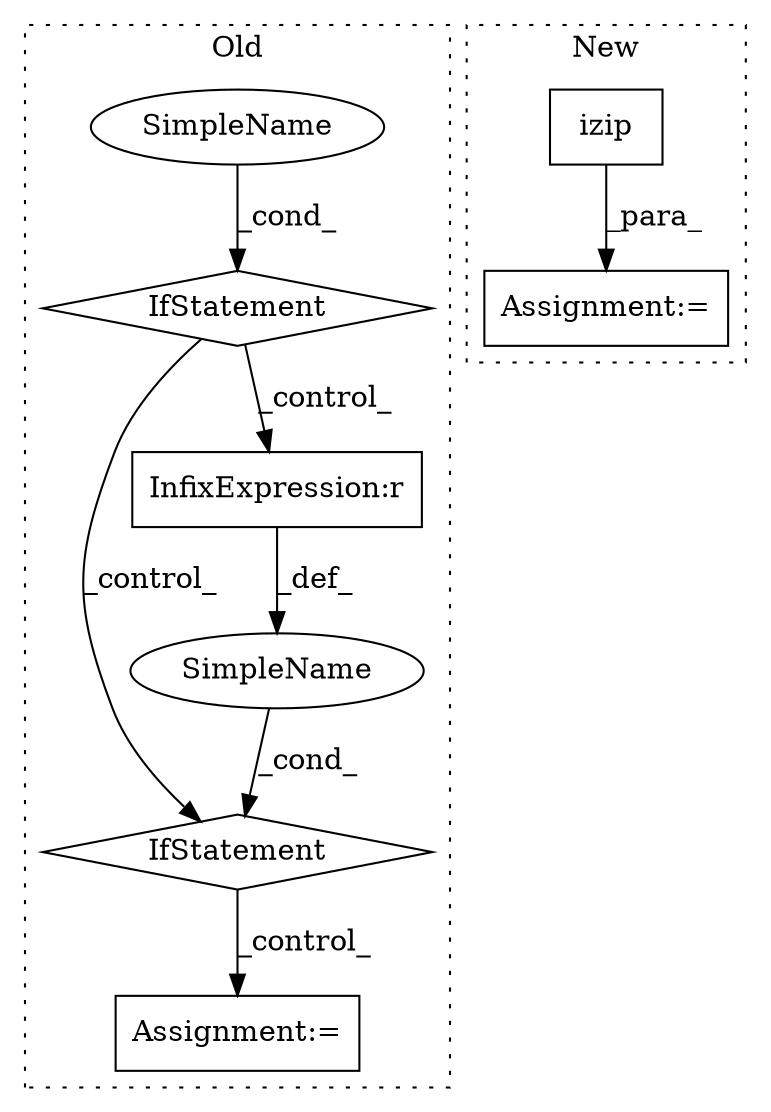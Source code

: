 digraph G {
subgraph cluster0 {
1 [label="IfStatement" a="25" s="8146,8177" l="4,2" shape="diamond"];
3 [label="SimpleName" a="42" s="7876" l="4" shape="ellipse"];
4 [label="InfixExpression:r" a="27" s="8161" l="4" shape="box"];
5 [label="IfStatement" a="25" s="7872,7880" l="4,2" shape="diamond"];
7 [label="Assignment:=" a="7" s="8220" l="2" shape="box"];
8 [label="SimpleName" a="42" s="" l="" shape="ellipse"];
label = "Old";
style="dotted";
}
subgraph cluster1 {
2 [label="izip" a="32" s="8258,8285" l="5,1" shape="box"];
6 [label="Assignment:=" a="7" s="8193,8286" l="57,2" shape="box"];
label = "New";
style="dotted";
}
1 -> 7 [label="_control_"];
2 -> 6 [label="_para_"];
3 -> 5 [label="_cond_"];
4 -> 8 [label="_def_"];
5 -> 1 [label="_control_"];
5 -> 4 [label="_control_"];
8 -> 1 [label="_cond_"];
}